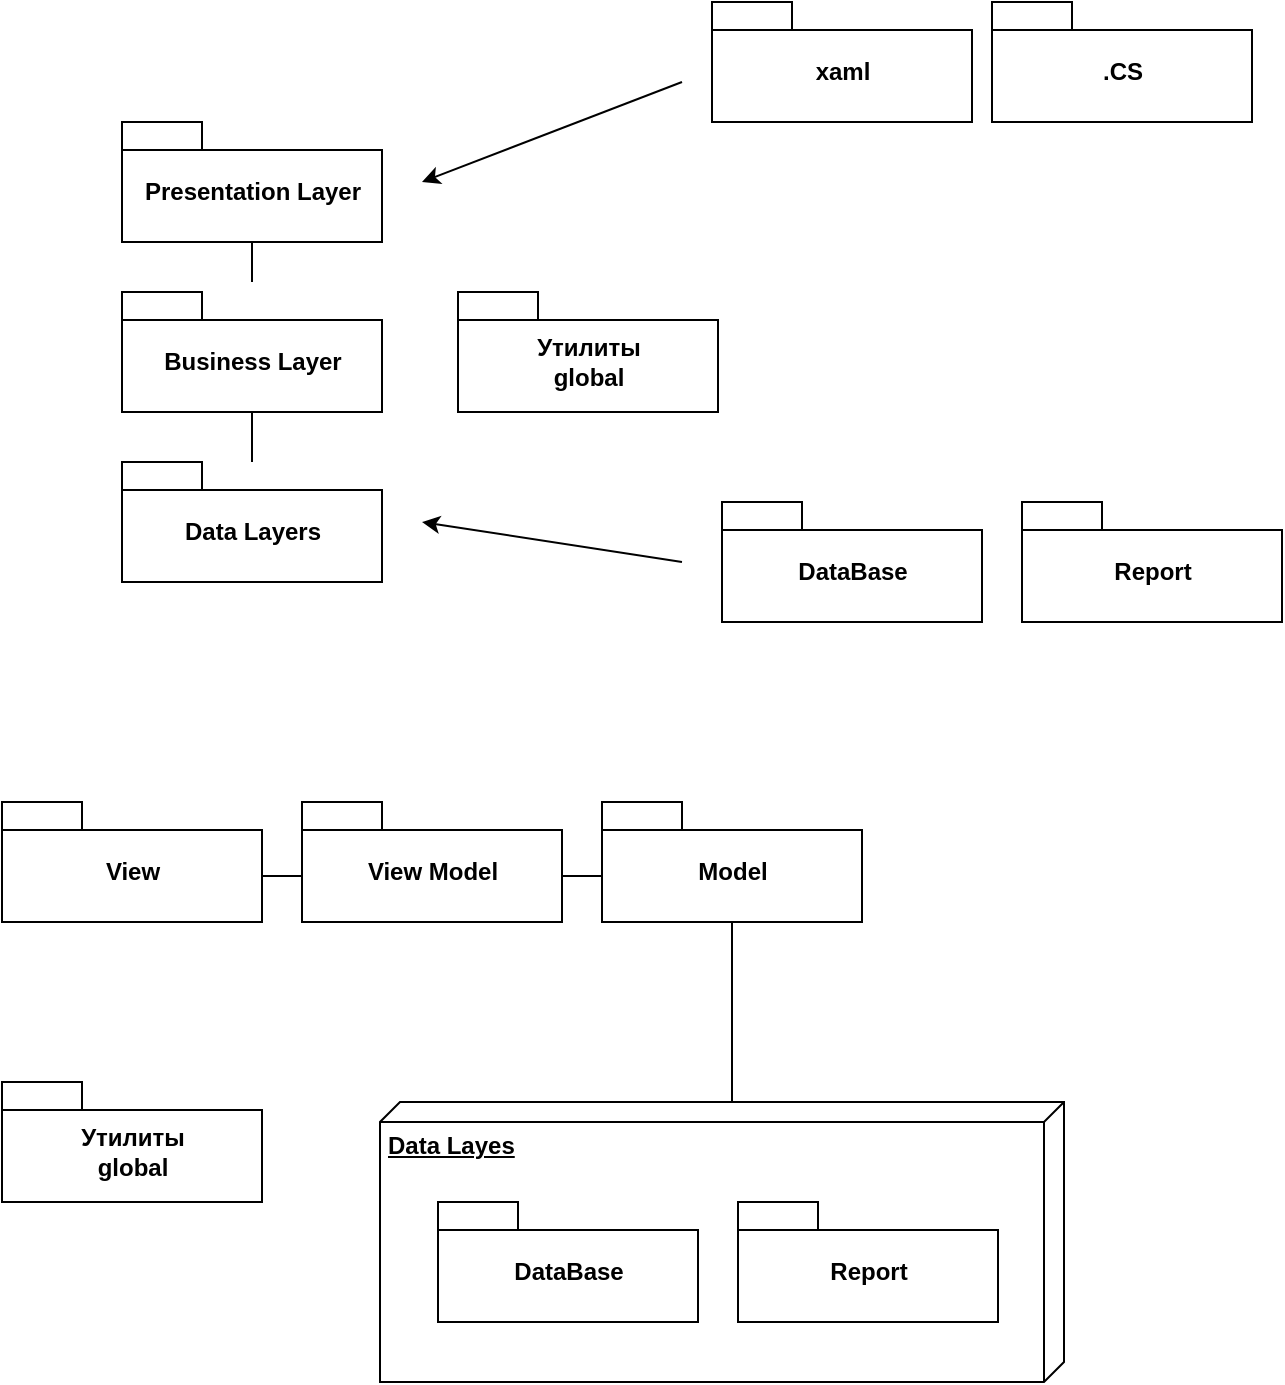 <mxfile version="12.1.3" type="github" pages="1">
  <diagram id="RI96Rg6PpU725s9Ob1J-" name="Page-1">
    <mxGraphModel dx="1024" dy="534" grid="1" gridSize="10" guides="1" tooltips="1" connect="1" arrows="1" fold="1" page="1" pageScale="1" pageWidth="827" pageHeight="1169" math="0" shadow="0">
      <root>
        <mxCell id="0"/>
        <mxCell id="1" parent="0"/>
        <mxCell id="xrTXIa3ZHO3Dpgy-eKHI-5" value="Presentation Layer" style="shape=folder;fontStyle=1;spacingTop=10;tabWidth=40;tabHeight=14;tabPosition=left;html=1;" parent="1" vertex="1">
          <mxGeometry x="180" y="60" width="130" height="60" as="geometry"/>
        </mxCell>
        <mxCell id="xrTXIa3ZHO3Dpgy-eKHI-6" value="Business Layer" style="shape=folder;fontStyle=1;spacingTop=10;tabWidth=40;tabHeight=14;tabPosition=left;html=1;" parent="1" vertex="1">
          <mxGeometry x="180" y="145" width="130" height="60" as="geometry"/>
        </mxCell>
        <mxCell id="xrTXIa3ZHO3Dpgy-eKHI-7" value="Data Layers" style="shape=folder;fontStyle=1;spacingTop=10;tabWidth=40;tabHeight=14;tabPosition=left;html=1;" parent="1" vertex="1">
          <mxGeometry x="180" y="230" width="130" height="60" as="geometry"/>
        </mxCell>
        <mxCell id="xrTXIa3ZHO3Dpgy-eKHI-8" value="Утилиты&lt;br&gt;global" style="shape=folder;fontStyle=1;spacingTop=10;tabWidth=40;tabHeight=14;tabPosition=left;html=1;" parent="1" vertex="1">
          <mxGeometry x="348" y="145" width="130" height="60" as="geometry"/>
        </mxCell>
        <mxCell id="xrTXIa3ZHO3Dpgy-eKHI-11" value="" style="endArrow=none;html=1;entryX=0.5;entryY=1;entryDx=0;entryDy=0;entryPerimeter=0;" parent="1" target="xrTXIa3ZHO3Dpgy-eKHI-5" edge="1">
          <mxGeometry width="50" height="50" relative="1" as="geometry">
            <mxPoint x="245" y="140" as="sourcePoint"/>
            <mxPoint x="170" y="130" as="targetPoint"/>
          </mxGeometry>
        </mxCell>
        <mxCell id="xrTXIa3ZHO3Dpgy-eKHI-12" value="" style="endArrow=none;html=1;entryX=0.5;entryY=1;entryDx=0;entryDy=0;entryPerimeter=0;" parent="1" target="xrTXIa3ZHO3Dpgy-eKHI-6" edge="1">
          <mxGeometry width="50" height="50" relative="1" as="geometry">
            <mxPoint x="245" y="230" as="sourcePoint"/>
            <mxPoint x="270" y="210" as="targetPoint"/>
          </mxGeometry>
        </mxCell>
        <mxCell id="48cdVioVM8NMx5Gs25en-13" value="Model" style="shape=folder;fontStyle=1;spacingTop=10;tabWidth=40;tabHeight=14;tabPosition=left;html=1;" parent="1" vertex="1">
          <mxGeometry x="420" y="400" width="130" height="60" as="geometry"/>
        </mxCell>
        <mxCell id="48cdVioVM8NMx5Gs25en-14" value="View" style="shape=folder;fontStyle=1;spacingTop=10;tabWidth=40;tabHeight=14;tabPosition=left;html=1;" parent="1" vertex="1">
          <mxGeometry x="120" y="400" width="130" height="60" as="geometry"/>
        </mxCell>
        <mxCell id="48cdVioVM8NMx5Gs25en-15" value="View Model" style="shape=folder;fontStyle=1;spacingTop=10;tabWidth=40;tabHeight=14;tabPosition=left;html=1;" parent="1" vertex="1">
          <mxGeometry x="270" y="400" width="130" height="60" as="geometry"/>
        </mxCell>
        <mxCell id="48cdVioVM8NMx5Gs25en-17" value="&lt;span style=&quot;font-weight: 700 ; text-align: center&quot;&gt;Data Layes&lt;/span&gt;" style="verticalAlign=top;align=left;spacingTop=8;spacingLeft=2;spacingRight=12;shape=cube;size=10;direction=south;fontStyle=4;html=1;" parent="1" vertex="1">
          <mxGeometry x="309" y="550" width="342" height="140" as="geometry"/>
        </mxCell>
        <mxCell id="48cdVioVM8NMx5Gs25en-18" value="DataBase" style="shape=folder;fontStyle=1;spacingTop=10;tabWidth=40;tabHeight=14;tabPosition=left;html=1;" parent="1" vertex="1">
          <mxGeometry x="338" y="600" width="130" height="60" as="geometry"/>
        </mxCell>
        <mxCell id="48cdVioVM8NMx5Gs25en-19" value="Report" style="shape=folder;fontStyle=1;spacingTop=10;tabWidth=40;tabHeight=14;tabPosition=left;html=1;" parent="1" vertex="1">
          <mxGeometry x="488" y="600" width="130" height="60" as="geometry"/>
        </mxCell>
        <mxCell id="48cdVioVM8NMx5Gs25en-21" value="Утилиты&lt;br&gt;global" style="shape=folder;fontStyle=1;spacingTop=10;tabWidth=40;tabHeight=14;tabPosition=left;html=1;" parent="1" vertex="1">
          <mxGeometry x="120" y="540" width="130" height="60" as="geometry"/>
        </mxCell>
        <mxCell id="48cdVioVM8NMx5Gs25en-25" value="" style="endArrow=none;html=1;entryX=0;entryY=0;entryDx=130;entryDy=37;entryPerimeter=0;exitX=0;exitY=0;exitDx=0;exitDy=37;exitPerimeter=0;" parent="1" source="48cdVioVM8NMx5Gs25en-13" target="48cdVioVM8NMx5Gs25en-15" edge="1">
          <mxGeometry width="50" height="50" relative="1" as="geometry">
            <mxPoint x="345" y="520" as="sourcePoint"/>
            <mxPoint x="345" y="500" as="targetPoint"/>
          </mxGeometry>
        </mxCell>
        <mxCell id="48cdVioVM8NMx5Gs25en-26" value="" style="endArrow=none;html=1;entryX=0;entryY=0;entryDx=0;entryDy=37;entryPerimeter=0;exitX=0;exitY=0;exitDx=130;exitDy=37;exitPerimeter=0;" parent="1" source="48cdVioVM8NMx5Gs25en-14" target="48cdVioVM8NMx5Gs25en-15" edge="1">
          <mxGeometry width="50" height="50" relative="1" as="geometry">
            <mxPoint x="260" y="447" as="sourcePoint"/>
            <mxPoint x="280" y="447" as="targetPoint"/>
          </mxGeometry>
        </mxCell>
        <mxCell id="XCFGsSoeyDEK_j6ydEz_-1" value="" style="endArrow=classic;html=1;" edge="1" parent="1">
          <mxGeometry width="50" height="50" relative="1" as="geometry">
            <mxPoint x="460" y="40" as="sourcePoint"/>
            <mxPoint x="330" y="90" as="targetPoint"/>
          </mxGeometry>
        </mxCell>
        <mxCell id="XCFGsSoeyDEK_j6ydEz_-2" value="xaml" style="shape=folder;fontStyle=1;spacingTop=10;tabWidth=40;tabHeight=14;tabPosition=left;html=1;" vertex="1" parent="1">
          <mxGeometry x="475" width="130" height="60" as="geometry"/>
        </mxCell>
        <mxCell id="XCFGsSoeyDEK_j6ydEz_-3" value=".CS" style="shape=folder;fontStyle=1;spacingTop=10;tabWidth=40;tabHeight=14;tabPosition=left;html=1;" vertex="1" parent="1">
          <mxGeometry x="615" width="130" height="60" as="geometry"/>
        </mxCell>
        <mxCell id="XCFGsSoeyDEK_j6ydEz_-4" value="DataBase" style="shape=folder;fontStyle=1;spacingTop=10;tabWidth=40;tabHeight=14;tabPosition=left;html=1;" vertex="1" parent="1">
          <mxGeometry x="480" y="250" width="130" height="60" as="geometry"/>
        </mxCell>
        <mxCell id="XCFGsSoeyDEK_j6ydEz_-5" value="Report" style="shape=folder;fontStyle=1;spacingTop=10;tabWidth=40;tabHeight=14;tabPosition=left;html=1;" vertex="1" parent="1">
          <mxGeometry x="630" y="250" width="130" height="60" as="geometry"/>
        </mxCell>
        <mxCell id="XCFGsSoeyDEK_j6ydEz_-6" value="" style="endArrow=classic;html=1;" edge="1" parent="1">
          <mxGeometry width="50" height="50" relative="1" as="geometry">
            <mxPoint x="460" y="280" as="sourcePoint"/>
            <mxPoint x="330" y="260" as="targetPoint"/>
          </mxGeometry>
        </mxCell>
        <mxCell id="XCFGsSoeyDEK_j6ydEz_-7" value="" style="endArrow=none;html=1;entryX=0.5;entryY=1;entryDx=0;entryDy=0;entryPerimeter=0;exitX=0;exitY=0;exitDx=0;exitDy=166;exitPerimeter=0;" edge="1" parent="1" source="48cdVioVM8NMx5Gs25en-17" target="48cdVioVM8NMx5Gs25en-13">
          <mxGeometry width="50" height="50" relative="1" as="geometry">
            <mxPoint x="460" y="550" as="sourcePoint"/>
            <mxPoint x="510" y="500" as="targetPoint"/>
          </mxGeometry>
        </mxCell>
      </root>
    </mxGraphModel>
  </diagram>
</mxfile>
